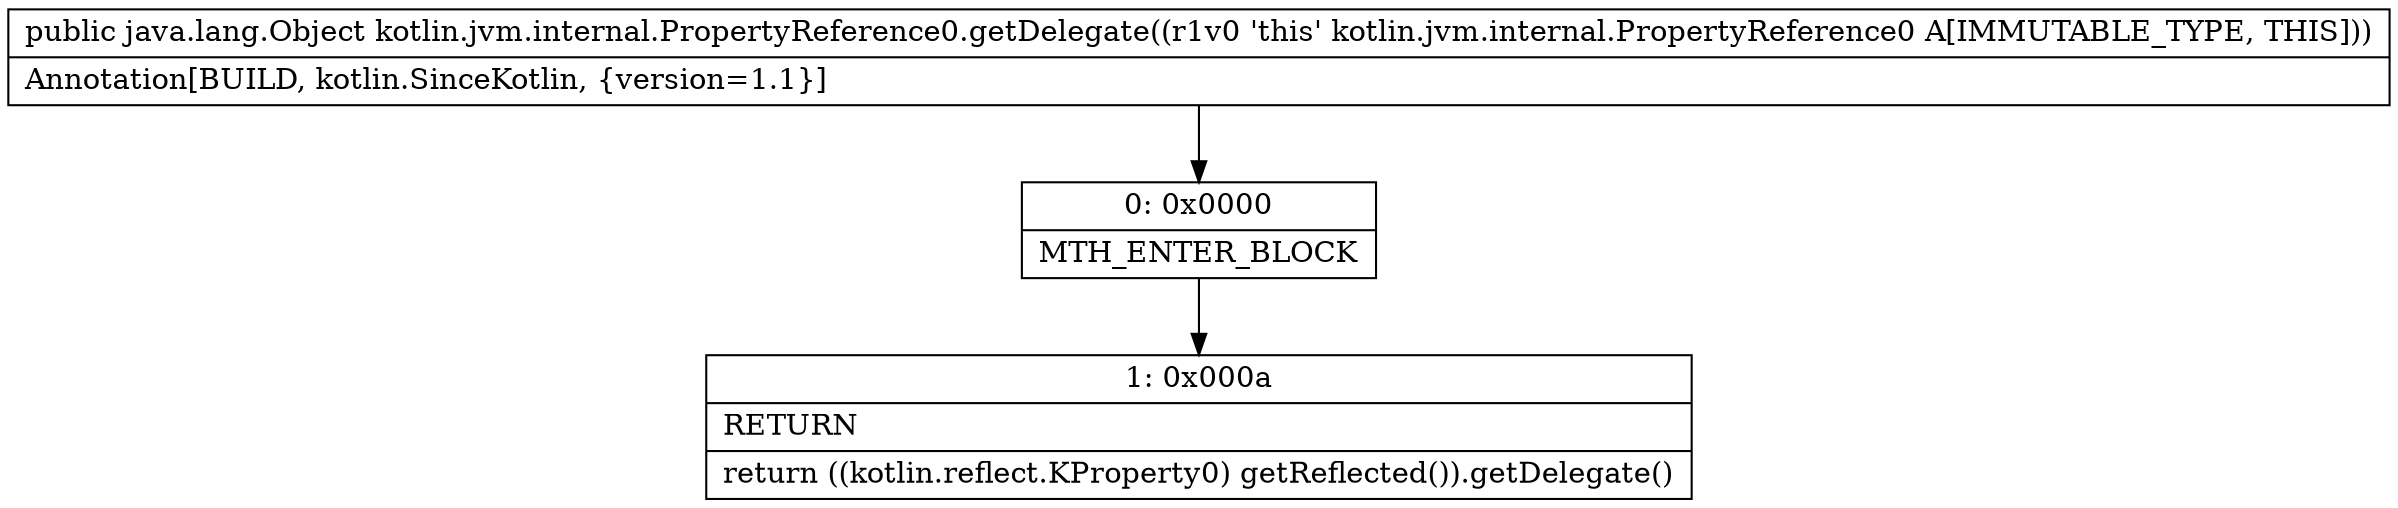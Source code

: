 digraph "CFG forkotlin.jvm.internal.PropertyReference0.getDelegate()Ljava\/lang\/Object;" {
Node_0 [shape=record,label="{0\:\ 0x0000|MTH_ENTER_BLOCK\l}"];
Node_1 [shape=record,label="{1\:\ 0x000a|RETURN\l|return ((kotlin.reflect.KProperty0) getReflected()).getDelegate()\l}"];
MethodNode[shape=record,label="{public java.lang.Object kotlin.jvm.internal.PropertyReference0.getDelegate((r1v0 'this' kotlin.jvm.internal.PropertyReference0 A[IMMUTABLE_TYPE, THIS]))  | Annotation[BUILD, kotlin.SinceKotlin, \{version=1.1\}]\l}"];
MethodNode -> Node_0;
Node_0 -> Node_1;
}

